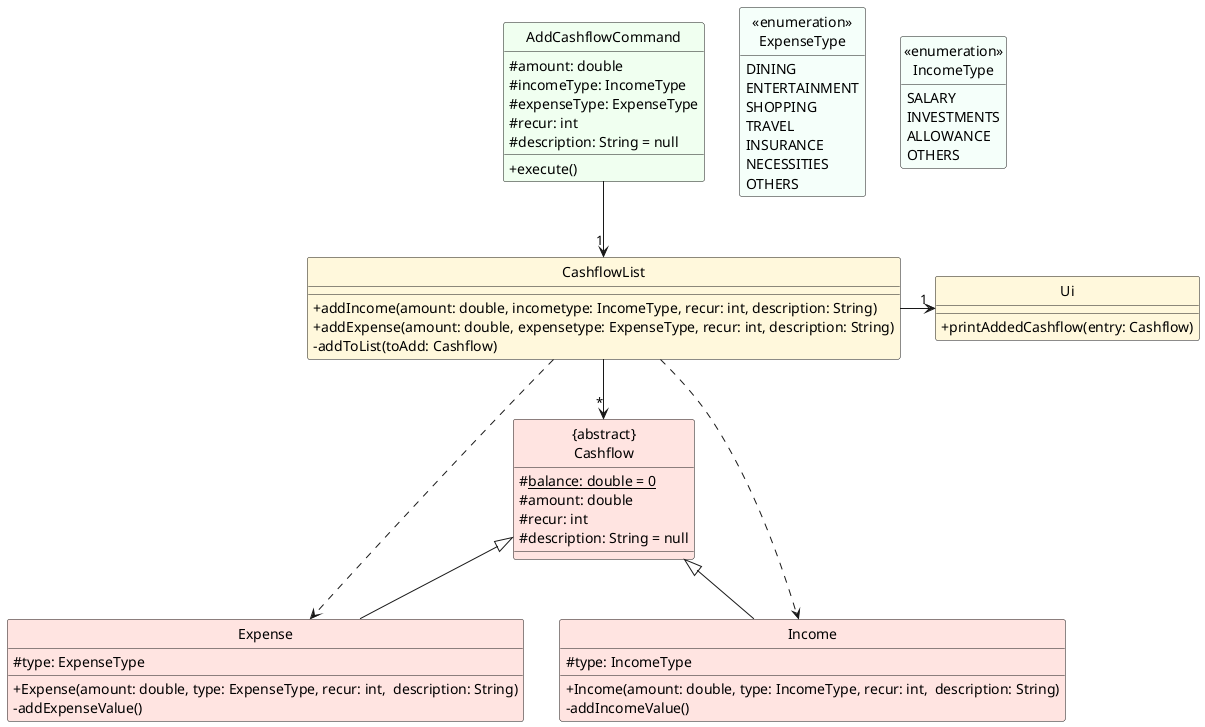 @startuml
'https://plantuml.com/class-diagram
skinparam classFontColor automatic

Class "{abstract}\nCashflow" as Cashflow #MistyRose {
    #<u>balance: double = 0
    #amount: double
    #recur: int
    #description: String = null
}

Class Expense #MistyRose extends Cashflow {
    #type: ExpenseType
    +Expense(amount: double, type: ExpenseType, recur: int,  description: String)
    -addExpenseValue()
}

Class Income #MistyRose extends Cashflow {
    +Income(amount: double, type: IncomeType, recur: int,  description: String)
    #type: IncomeType
    -addIncomeValue()
}

Class Ui  #Cornsilk {
    +printAddedCashflow(entry: Cashflow)
}

Class CashflowList #Cornsilk {
    +addIncome(amount: double, incometype: IncomeType, recur: int, description: String)
    +addExpense(amount: double, expensetype: ExpenseType, recur: int, description: String)
    -addToList(toAdd: Cashflow)
}

Class AddCashflowCommand #HoneyDew {
    #amount: double
    #incomeType: IncomeType
    #expenseType: ExpenseType
    #recur: int
    #description: String = null
    +execute()
}

enum "<<enumeration>>\nExpenseType" as ExpenseType #MintCream {
    DINING
    ENTERTAINMENT
    SHOPPING
    TRAVEL
    INSURANCE
    NECESSITIES
    OTHERS
}

enum "<<enumeration>>\nIncomeType" as IncomeType #MintCream{
    SALARY
    INVESTMENTS
    ALLOWANCE
    OTHERS
}

CashflowList -right-> "1" Ui
AddCashflowCommand --> "1" CashflowList
CashflowList --> "*" Cashflow
CashflowList ..> Income
CashflowList ..> Expense

hide ExpenseType methods
hide IncomeType methods
hide Circle
skinparam classAttributeIconSize 0

@enduml